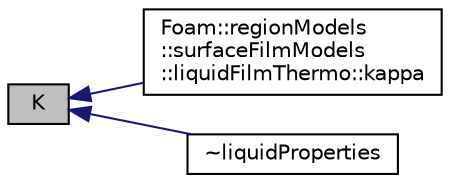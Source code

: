 digraph "K"
{
  bgcolor="transparent";
  edge [fontname="Helvetica",fontsize="10",labelfontname="Helvetica",labelfontsize="10"];
  node [fontname="Helvetica",fontsize="10",shape=record];
  rankdir="LR";
  Node1 [label="K",height=0.2,width=0.4,color="black", fillcolor="grey75", style="filled", fontcolor="black"];
  Node1 -> Node2 [dir="back",color="midnightblue",fontsize="10",style="solid",fontname="Helvetica"];
  Node2 [label="Foam::regionModels\l::surfaceFilmModels\l::liquidFilmThermo::kappa",height=0.2,width=0.4,color="black",URL="$a01383.html#a36359c7c0c96df967105b3c9dbaba13e",tooltip="Return thermal conductivity [W/m/K]. "];
  Node1 -> Node3 [dir="back",color="midnightblue",fontsize="10",style="solid",fontname="Helvetica"];
  Node3 [label="~liquidProperties",height=0.2,width=0.4,color="black",URL="$a01386.html#aeae3a2914413bd2fa49246f6f512af62",tooltip="Destructor. "];
}
